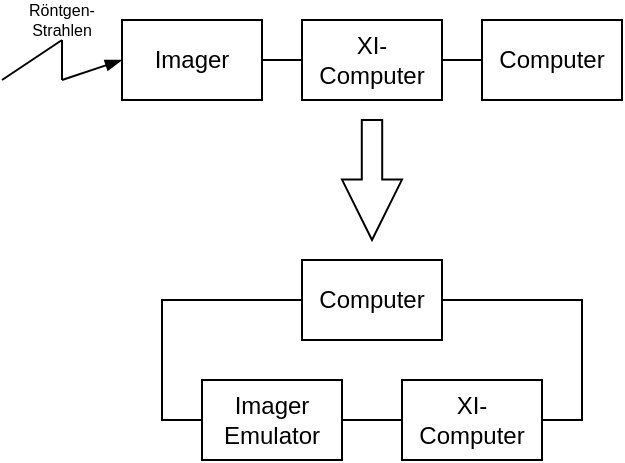 <mxfile version="13.3.9" type="device"><diagram id="-yzKsz_SwYNMjvsjcshM" name="Page-1"><mxGraphModel dx="749" dy="556" grid="1" gridSize="10" guides="1" tooltips="1" connect="1" arrows="1" fold="1" page="1" pageScale="1" pageWidth="850" pageHeight="1100" math="0" shadow="0"><root><mxCell id="0"/><mxCell id="1" parent="0"/><mxCell id="cc7_InsEnnjqoXigY3Bw-4" style="edgeStyle=orthogonalEdgeStyle;rounded=0;orthogonalLoop=1;jettySize=auto;html=1;exitX=1;exitY=0.5;exitDx=0;exitDy=0;entryX=0;entryY=0.5;entryDx=0;entryDy=0;endArrow=none;endFill=0;" edge="1" parent="1" source="cc7_InsEnnjqoXigY3Bw-1" target="cc7_InsEnnjqoXigY3Bw-2"><mxGeometry relative="1" as="geometry"/></mxCell><mxCell id="cc7_InsEnnjqoXigY3Bw-1" value="Imager" style="rounded=0;whiteSpace=wrap;html=1;" vertex="1" parent="1"><mxGeometry x="200" y="220" width="70" height="40" as="geometry"/></mxCell><mxCell id="cc7_InsEnnjqoXigY3Bw-5" style="edgeStyle=orthogonalEdgeStyle;rounded=0;orthogonalLoop=1;jettySize=auto;html=1;exitX=1;exitY=0.5;exitDx=0;exitDy=0;entryX=0;entryY=0.5;entryDx=0;entryDy=0;endArrow=none;endFill=0;" edge="1" parent="1" source="cc7_InsEnnjqoXigY3Bw-2" target="cc7_InsEnnjqoXigY3Bw-3"><mxGeometry relative="1" as="geometry"/></mxCell><mxCell id="cc7_InsEnnjqoXigY3Bw-2" value="XI-Computer" style="rounded=0;whiteSpace=wrap;html=1;" vertex="1" parent="1"><mxGeometry x="290" y="220" width="70" height="40" as="geometry"/></mxCell><mxCell id="cc7_InsEnnjqoXigY3Bw-3" value="Computer" style="rounded=0;whiteSpace=wrap;html=1;" vertex="1" parent="1"><mxGeometry x="380" y="220" width="70" height="40" as="geometry"/></mxCell><mxCell id="cc7_InsEnnjqoXigY3Bw-6" value="" style="html=1;shadow=0;dashed=0;align=center;verticalAlign=middle;shape=mxgraph.arrows2.arrow;dy=0.66;dx=30.21;direction=south;notch=0;" vertex="1" parent="1"><mxGeometry x="310" y="270" width="30" height="60" as="geometry"/></mxCell><mxCell id="cc7_InsEnnjqoXigY3Bw-7" value="Computer" style="rounded=0;whiteSpace=wrap;html=1;" vertex="1" parent="1"><mxGeometry x="290" y="340" width="70" height="40" as="geometry"/></mxCell><mxCell id="cc7_InsEnnjqoXigY3Bw-10" style="edgeStyle=orthogonalEdgeStyle;rounded=0;orthogonalLoop=1;jettySize=auto;html=1;exitX=1;exitY=0.5;exitDx=0;exitDy=0;entryX=0;entryY=0.5;entryDx=0;entryDy=0;endArrow=none;endFill=0;" edge="1" parent="1" source="cc7_InsEnnjqoXigY3Bw-8" target="cc7_InsEnnjqoXigY3Bw-9"><mxGeometry relative="1" as="geometry"/></mxCell><mxCell id="cc7_InsEnnjqoXigY3Bw-12" style="edgeStyle=orthogonalEdgeStyle;rounded=0;orthogonalLoop=1;jettySize=auto;html=1;exitX=0;exitY=0.5;exitDx=0;exitDy=0;entryX=0;entryY=0.5;entryDx=0;entryDy=0;endArrow=none;endFill=0;" edge="1" parent="1" source="cc7_InsEnnjqoXigY3Bw-8" target="cc7_InsEnnjqoXigY3Bw-7"><mxGeometry relative="1" as="geometry"/></mxCell><mxCell id="cc7_InsEnnjqoXigY3Bw-8" value="Imager Emulator" style="rounded=0;whiteSpace=wrap;html=1;" vertex="1" parent="1"><mxGeometry x="240" y="400" width="70" height="40" as="geometry"/></mxCell><mxCell id="cc7_InsEnnjqoXigY3Bw-11" style="edgeStyle=orthogonalEdgeStyle;rounded=0;orthogonalLoop=1;jettySize=auto;html=1;exitX=1;exitY=0.5;exitDx=0;exitDy=0;entryX=1;entryY=0.5;entryDx=0;entryDy=0;endArrow=none;endFill=0;" edge="1" parent="1" source="cc7_InsEnnjqoXigY3Bw-9" target="cc7_InsEnnjqoXigY3Bw-7"><mxGeometry relative="1" as="geometry"/></mxCell><mxCell id="cc7_InsEnnjqoXigY3Bw-9" value="XI-Computer" style="rounded=0;whiteSpace=wrap;html=1;" vertex="1" parent="1"><mxGeometry x="340" y="400" width="70" height="40" as="geometry"/></mxCell><mxCell id="cc7_InsEnnjqoXigY3Bw-18" value="" style="group" vertex="1" connectable="0" parent="1"><mxGeometry x="140" y="230" width="60" height="20" as="geometry"/></mxCell><mxCell id="cc7_InsEnnjqoXigY3Bw-17" value="" style="group" vertex="1" connectable="0" parent="cc7_InsEnnjqoXigY3Bw-18"><mxGeometry width="60" height="20" as="geometry"/></mxCell><mxCell id="cc7_InsEnnjqoXigY3Bw-16" value="" style="group" vertex="1" connectable="0" parent="cc7_InsEnnjqoXigY3Bw-17"><mxGeometry width="60" height="20" as="geometry"/></mxCell><mxCell id="cc7_InsEnnjqoXigY3Bw-13" value="" style="endArrow=none;html=1;" edge="1" parent="cc7_InsEnnjqoXigY3Bw-16"><mxGeometry width="50" height="50" relative="1" as="geometry"><mxPoint y="20" as="sourcePoint"/><mxPoint x="30" as="targetPoint"/></mxGeometry></mxCell><mxCell id="cc7_InsEnnjqoXigY3Bw-14" value="" style="endArrow=none;html=1;" edge="1" parent="cc7_InsEnnjqoXigY3Bw-16"><mxGeometry width="50" height="50" relative="1" as="geometry"><mxPoint x="30" y="20" as="sourcePoint"/><mxPoint x="30" as="targetPoint"/><Array as="points"><mxPoint x="30" y="10"/></Array></mxGeometry></mxCell><mxCell id="cc7_InsEnnjqoXigY3Bw-15" value="" style="endArrow=blockThin;html=1;endFill=1;" edge="1" parent="cc7_InsEnnjqoXigY3Bw-16"><mxGeometry width="50" height="50" relative="1" as="geometry"><mxPoint x="30" y="20" as="sourcePoint"/><mxPoint x="60" y="10" as="targetPoint"/></mxGeometry></mxCell><mxCell id="cc7_InsEnnjqoXigY3Bw-19" value="Röntgen-&lt;br style=&quot;font-size: 8px;&quot;&gt;Strahlen" style="text;html=1;strokeColor=none;fillColor=none;align=center;verticalAlign=middle;whiteSpace=wrap;rounded=0;fontSize=8;" vertex="1" parent="1"><mxGeometry x="145" y="210" width="50" height="20" as="geometry"/></mxCell></root></mxGraphModel></diagram></mxfile>